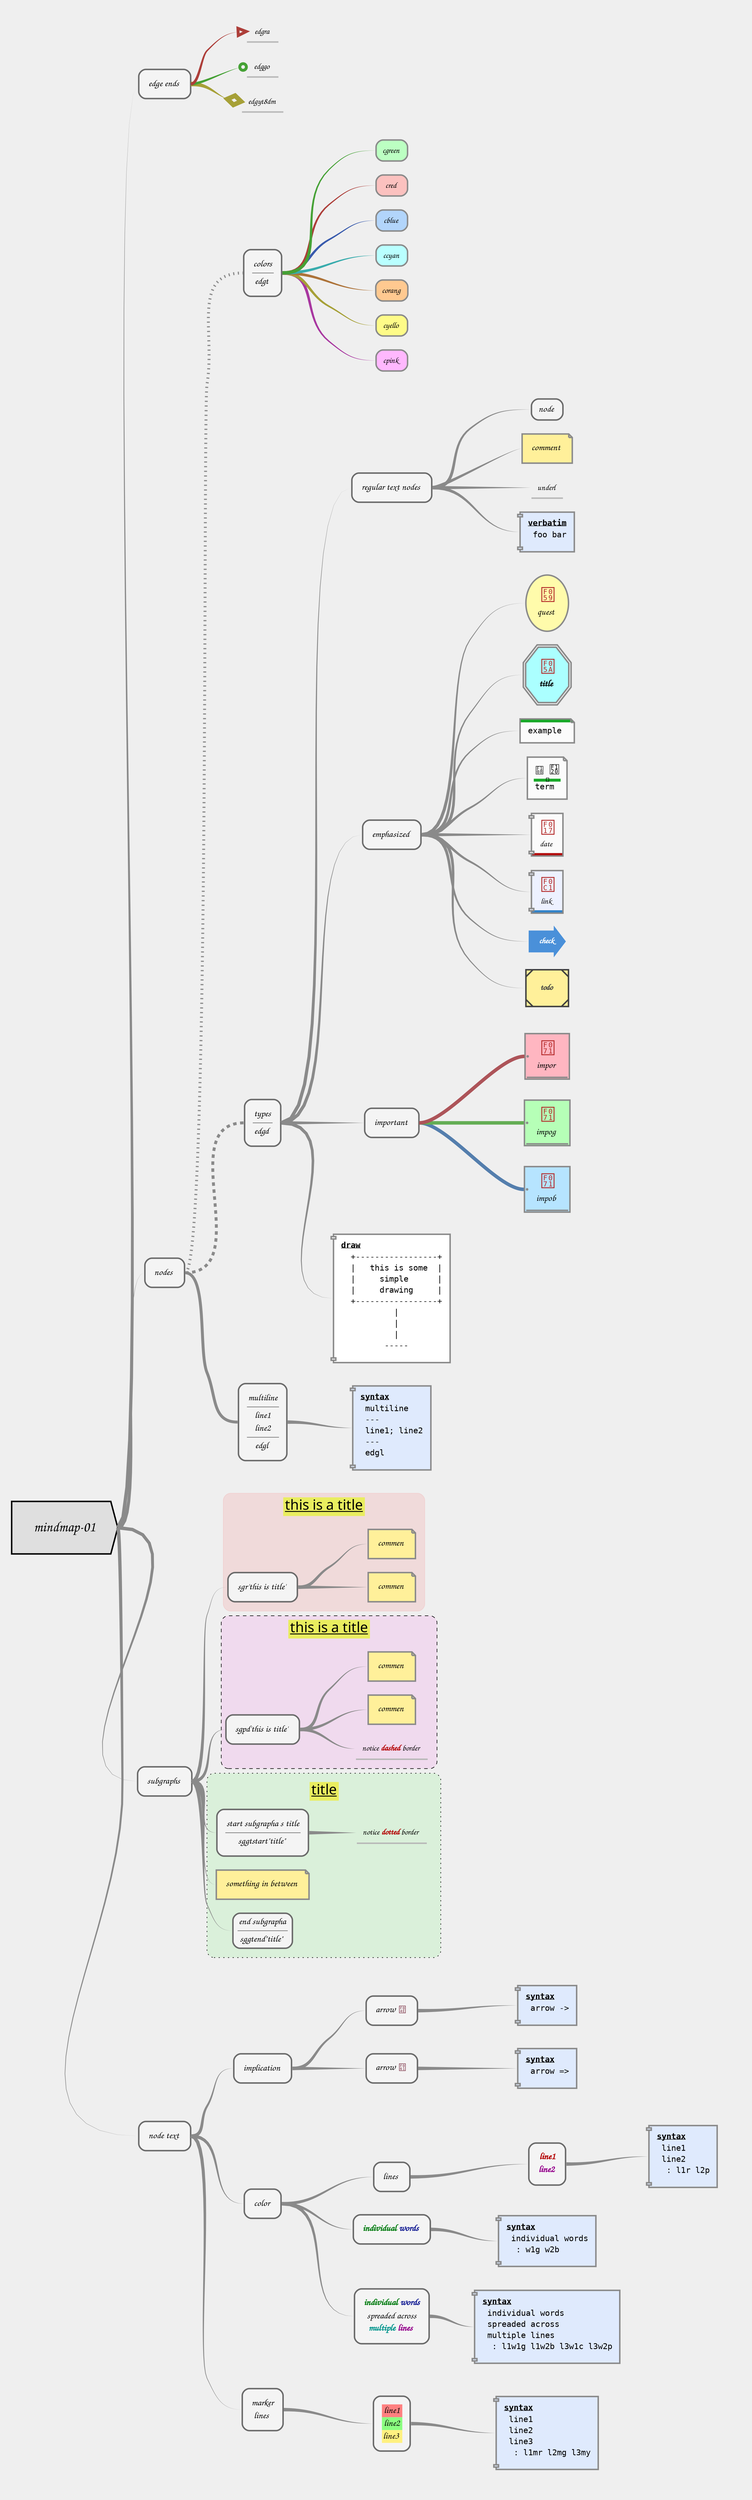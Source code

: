 digraph G {

	nodesep="0.1";
	newrank="true";
	compound="false";
	splines="true";
	ordering=out;
	rankdir=LR;
	ranksep=0.1;
	bgcolor="#efefef";

	node[fontname="Comic Sans MS" fontsize=14 fontcolor="#000000" color="#000000" gradientangle="90" penwidth=2.5];
	edge[arrowhead=none color="#8a8a8a" minlen=3 style=tapered penwidth=6 dir=forward arrowtail=none fontname="Comic Sans MS Bold" fontsize="16" fontcolor="#151e94"];

// mindmap-01
	subgraph cluster000 {

		style=radial;
		ordering=out;
		fillcolor="#efefef";
		color="#efefef";

		node1[fontsize="24" margin="0.5" shape=cds style=radial color="#000000" fillcolor="#dfdfdf" gradientangle="90" label=<<TABLE CELLBORDER="0" CELLSPACING="0" BORDER="0"><TR><TD>mindmap-01</TD></TR></TABLE>>];
		subgraph cluster104 {
			style = invis;
			subgraph cluster10403 {
				style = invis;
				subgraph cluster1040301 {
					style = invis;
					subgraph cluster104030101 {
						style = invis;
						node104030101[shape=component fontname="Dejavu Sans Mono" style="radial" margin="0.15,0.15" fillcolor="#dfeafd" color="#8a8a8a" label=<<TABLE CELLBORDER="0" CELLSPACING="0" BORDER="0"><TR><TD ALIGN="left"><B><U><FONT>syntax</FONT></U></B></TD></TR><TR><TD ALIGN="left"> line1</TD></TR><TR><TD ALIGN="left"> line2</TD></TR><TR><TD ALIGN="left"> line3</TD></TR><TR><TD ALIGN="left">  :&nbsp;l1mr&nbsp;l2mg&nbsp;l3my</TD></TR><TR><TD ALIGN="left"></TD></TR><TR><TD ALIGN="left"></TD></TR></TABLE>>];
					}
					node1040301[shape=box margin="0.2,0.2" style="rounded,radial" fontsize="16" fillcolor="#f4f4f4" color="#6a6a6a" label=<<TABLE CELLBORDER="0" CELLSPACING="0" BORDER="0"><TR><TD BGCOLOR="#FF8080">line1</TD></TR><TR><TD BGCOLOR="#8BFF80">line2</TD></TR><TR><TD BGCOLOR="#FFF180">line3&nbsp;</TD></TR></TABLE>>];
				}
				node10403[shape=box margin="0.2,0.2" style="rounded,radial" fontsize="16" fillcolor="#f4f4f4" color="#6a6a6a" label=<<TABLE CELLBORDER="0" CELLSPACING="0" BORDER="0"><TR><TD>marker</TD></TR><TR><TD>lines&nbsp;</TD></TR></TABLE>>];
			}
			subgraph cluster10402 {
				style = invis;
				subgraph cluster1040203 {
					style = invis;
					subgraph cluster104020301 {
						style = invis;
						node104020301[shape=component fontname="Dejavu Sans Mono" style="radial" margin="0.15,0.15" fillcolor="#dfeafd" color="#8a8a8a" label=<<TABLE CELLBORDER="0" CELLSPACING="0" BORDER="0"><TR><TD ALIGN="left"><B><U><FONT>syntax</FONT></U></B></TD></TR><TR><TD ALIGN="left"> individual&nbsp;words</TD></TR><TR><TD ALIGN="left"> spreaded&nbsp;across</TD></TR><TR><TD ALIGN="left"> multiple&nbsp;lines</TD></TR><TR><TD ALIGN="left">  :&nbsp;l1w1g&nbsp;l1w2b&nbsp;l3w1c&nbsp;l3w2p</TD></TR><TR><TD ALIGN="left"></TD></TR><TR><TD ALIGN="left"></TD></TR></TABLE>>];
					}
					node1040203[shape=box margin="0.2,0.2" style="rounded,radial" fontsize="16" fillcolor="#f4f4f4" color="#6a6a6a" label=<<TABLE CELLBORDER="0" CELLSPACING="0" BORDER="0"><TR><TD><B><FONT COLOR="#027b10">individual</FONT></B>&nbsp;<B><FONT COLOR="#151e94">words</FONT></B></TD></TR><TR><TD>spreaded&nbsp;across</TD></TR><TR><TD><B><FONT COLOR="#00948c">multiple</FONT></B>&nbsp;<B><FONT COLOR="#94008b">lines</FONT></B>&nbsp;</TD></TR></TABLE>>];
				}
				subgraph cluster1040202 {
					style = invis;
					subgraph cluster104020201 {
						style = invis;
						node104020201[shape=component fontname="Dejavu Sans Mono" style="radial" margin="0.15,0.15" fillcolor="#dfeafd" color="#8a8a8a" label=<<TABLE CELLBORDER="0" CELLSPACING="0" BORDER="0"><TR><TD ALIGN="left"><B><U><FONT>syntax</FONT></U></B></TD></TR><TR><TD ALIGN="left"> individual&nbsp;words</TD></TR><TR><TD ALIGN="left">  :&nbsp;w1g&nbsp;w2b</TD></TR><TR><TD ALIGN="left"></TD></TR><TR><TD ALIGN="left"></TD></TR></TABLE>>];
					}
					node1040202[shape=box margin="0.2,0.2" style="rounded,radial" fontsize="16" fillcolor="#f4f4f4" color="#6a6a6a" label=<<TABLE CELLBORDER="0" CELLSPACING="0" BORDER="0"><TR><TD><B><FONT COLOR="#027b10">individual</FONT></B>&nbsp;<B><FONT COLOR="#151e94">words</FONT></B>&nbsp;</TD></TR></TABLE>>];
				}
				subgraph cluster1040201 {
					style = invis;
					subgraph cluster104020101 {
						style = invis;
						subgraph cluster10402010101 {
							style = invis;
							node10402010101[shape=component fontname="Dejavu Sans Mono" style="radial" margin="0.15,0.15" fillcolor="#dfeafd" color="#8a8a8a" label=<<TABLE CELLBORDER="0" CELLSPACING="0" BORDER="0"><TR><TD ALIGN="left"><B><U><FONT>syntax</FONT></U></B></TD></TR><TR><TD ALIGN="left"> line1</TD></TR><TR><TD ALIGN="left"> line2</TD></TR><TR><TD ALIGN="left">  :&nbsp;l1r&nbsp;l2p</TD></TR><TR><TD ALIGN="left"></TD></TR><TR><TD ALIGN="left"></TD></TR></TABLE>>];
						}
						node104020101[shape=box margin="0.2,0.2" style="rounded,radial" fontsize="16" fillcolor="#f4f4f4" color="#6a6a6a" label=<<TABLE CELLBORDER="0" CELLSPACING="0" BORDER="0"><TR><TD><B><FONT COLOR="#B30000">line1</FONT></B></TD></TR><TR><TD><B><FONT COLOR="#94008b">line2&nbsp;</FONT></B></TD></TR></TABLE>>];
					}
					node1040201[shape=box margin="0.2,0.2" style="rounded,radial" fontsize="16" fillcolor="#f4f4f4" color="#6a6a6a" label=<<TABLE CELLBORDER="0" CELLSPACING="0" BORDER="0"><TR><TD>lines&nbsp;</TD></TR></TABLE>>];
				}
				node10402[shape=box margin="0.2,0.2" style="rounded,radial" fontsize="16" fillcolor="#f4f4f4" color="#6a6a6a" label=<<TABLE CELLBORDER="0" CELLSPACING="0" BORDER="0"><TR><TD>color&nbsp;</TD></TR></TABLE>>];
			}
			subgraph cluster10401 {
				style = invis;
				subgraph cluster1040102 {
					style = invis;
					subgraph cluster104010201 {
						style = invis;
						node104010201[shape=component fontname="Dejavu Sans Mono" style="radial" margin="0.15,0.15" fillcolor="#dfeafd" color="#8a8a8a" label=<<TABLE CELLBORDER="0" CELLSPACING="0" BORDER="0"><TR><TD ALIGN="left"><B><U><FONT>syntax</FONT></U></B></TD></TR><TR><TD ALIGN="left"> arrow&nbsp;=&gt;</TD></TR><TR><TD ALIGN="left"></TD></TR><TR><TD ALIGN="left"></TD></TR></TABLE>>];
					}
					node1040102[shape=box margin="0.2,0.2" style="rounded,radial" fontsize="16" fillcolor="#f4f4f4" color="#6a6a6a" label=<<TABLE CELLBORDER="0" CELLSPACING="0" BORDER="0"><TR><TD>arrow&nbsp;<FONT FACE="FontAwesome" POINT-SIZE="13" COLOR="#6E1B31">&#xf061;</FONT>&nbsp;</TD></TR></TABLE>>];
				}
				subgraph cluster1040101 {
					style = invis;
					subgraph cluster104010101 {
						style = invis;
						node104010101[shape=component fontname="Dejavu Sans Mono" style="radial" margin="0.15,0.15" fillcolor="#dfeafd" color="#8a8a8a" label=<<TABLE CELLBORDER="0" CELLSPACING="0" BORDER="0"><TR><TD ALIGN="left"><B><U><FONT>syntax</FONT></U></B></TD></TR><TR><TD ALIGN="left"> arrow&nbsp;-&gt;</TD></TR><TR><TD ALIGN="left"></TD></TR><TR><TD ALIGN="left"></TD></TR></TABLE>>];
					}
					node1040101[shape=box margin="0.2,0.2" style="rounded,radial" fontsize="16" fillcolor="#f4f4f4" color="#6a6a6a" label=<<TABLE CELLBORDER="0" CELLSPACING="0" BORDER="0"><TR><TD>arrow&nbsp;<FONT FACE="FontAwesome" POINT-SIZE="13" COLOR="#6E1B31">&#xf04e;</FONT>&nbsp;</TD></TR></TABLE>>];
				}
				node10401[shape=box margin="0.2,0.2" style="rounded,radial" fontsize="16" fillcolor="#f4f4f4" color="#6a6a6a" label=<<TABLE CELLBORDER="0" CELLSPACING="0" BORDER="0"><TR><TD>implication&nbsp;</TD></TR></TABLE>>];
			}
			node104[shape=box margin="0.2,0.2" style="rounded,radial" fontsize="16" fillcolor="#f4f4f4" color="#6a6a6a" label=<<TABLE CELLBORDER="0" CELLSPACING="0" BORDER="0"><TR><TD>node&nbsp;text&nbsp;</TD></TR></TABLE>>];
		}
		subgraph cluster103 {
			style = invis;
			subgraph clustercolored10305 {
				style = "dotted, rounded";
				color = "#000000";
				bgcolor = "#00FF0016";
			subgraph cluster10305 {
				style = invis;
				node10305[shape=box style="rounded,radial" fontsize="16" fillcolor="#f4f4f4" color="#6a6a6a" label=<<TABLE CELLBORDER="0" CELLSPACING="0" BORDER="0"><TR><TD>end&nbsp;subgrapha</TD></TR><TR><TD></TD></TR><HR/><TR><TD></TD></TR><TR><TD>sggtend"title"&nbsp;</TD></TR></TABLE>>];
			}
			subgraph cluster10304 {
				style = invis;
				node10304[shape=note fontname="Comic Sans MS" fontsize="16" margin="0.2" style="radial" fillcolor="#FFF09A" color="#8a8a8a" label=<<I><TABLE CELLBORDER="0" CELLSPACING="0" BORDER="0"><TR><TD>something&nbsp;in&nbsp;between&nbsp;</TD></TR></TABLE></I>>];
			}
			subgraph cluster10303 {
				style = invis;
			fontname = "Balsamiq Sans";
				fontsize = "24";

				subgraph cluster1030301 {
					style = invis;
					node1030301[color="#b8b8b8" fontcolor="#000000" shape=underline  label=<<TABLE CELLBORDER="0" CELLSPACING="0" BORDER="0"><TR><TD>notice&nbsp;<B><FONT COLOR="#B30000">dotted</FONT></B>&nbsp;border&nbsp;</TD></TR></TABLE>>];
				}
				node10303[shape=box margin="0.2,0.2" style="rounded,radial" fontsize="16" fillcolor="#f4f4f4" color="#6a6a6a" label=<<TABLE CELLBORDER="0" CELLSPACING="0" BORDER="0"><TR><TD>start&nbsp;subgrapha&nbsp;s&nbsp;title</TD></TR><TR><TD></TD></TR><HR/><TR><TD></TD></TR><TR><TD>sggtstart"title"&nbsp;</TD></TR></TABLE>>];
			label = <<TABLE CELLBORDER="0" CELLPADDING="3" CELLSPACING="3" BORDER="0"><TR><TD BGCOLOR="#E9ED5F" COLOR="#000000"><U>title</U></TD></TR></TABLE>>
			}
			}
			subgraph cluster10302 {
				style = "dashed, rounded";
				color = "#000000";
				bgcolor = "#FF00EA16"
			fontname = "Balsamiq Sans";
				fontsize = "24";

				subgraph cluster1030203 {
					style = invis;
					node1030203[shape=underline fontcolor="#000000" color="#b8b8b8" label=<<TABLE CELLBORDER="0" CELLSPACING="0" BORDER="0"><TR><TD>notice&nbsp;<B><FONT COLOR="#B30000">dashed</FONT></B>&nbsp;border&nbsp;</TD></TR></TABLE>>];
				}
				subgraph cluster1030202 {
					style = invis;
					node1030202[shape=note fontname="Comic Sans MS" fontsize="16" margin="0.2" style="radial" fillcolor="#FFF09A" color="#8a8a8a" label=<<I><TABLE CELLBORDER="0" CELLSPACING="0" BORDER="0"><TR><TD>commen&nbsp;</TD></TR></TABLE></I>>];
				}
				subgraph cluster1030201 {
					style = invis;
					node1030201[shape=note fontname="Comic Sans MS" fontsize="16" margin="0.2" style="radial" fillcolor="#FFF09A" color="#8a8a8a" label=<<I><TABLE CELLBORDER="0" CELLSPACING="0" BORDER="0"><TR><TD>commen&nbsp;</TD></TR></TABLE></I>>];
				}
				node10302[shape=box margin="0.2,0.2" style="rounded,radial" fontsize="16" fillcolor="#f4f4f4" color="#6a6a6a" label=<<TABLE CELLBORDER="0" CELLSPACING="0" BORDER="0"><TR><TD>sgpd'this&nbsp;is&nbsp;title'&nbsp;</TD></TR></TABLE>>];
			label = <<TABLE CELLBORDER="0" CELLPADDING="3" CELLSPACING="3" BORDER="0"><TR><TD BGCOLOR="#E9ED5F" COLOR="#000000"><U>this is a title</U></TD></TR></TABLE>>
			}
			subgraph cluster10301 {
				style = " rounded";
				color = "#FF000016";
				bgcolor = "#FF000016"
			fontname = "Balsamiq Sans";
				fontsize = "24";

				subgraph cluster1030102 {
					style = invis;
					node1030102[shape=note fontname="Comic Sans MS" fontsize="16" margin="0.2" style="radial" fillcolor="#FFF09A" color="#8a8a8a" label=<<I><TABLE CELLBORDER="0" CELLSPACING="0" BORDER="0"><TR><TD>commen&nbsp;</TD></TR></TABLE></I>>];
				}
				subgraph cluster1030101 {
					style = invis;
					node1030101[shape=note fontname="Comic Sans MS" fontsize="16" margin="0.2" style="radial" fillcolor="#FFF09A" color="#8a8a8a" label=<<I><TABLE CELLBORDER="0" CELLSPACING="0" BORDER="0"><TR><TD>commen&nbsp;</TD></TR></TABLE></I>>];
				}
				node10301[shape=box margin="0.2,0.2" style="rounded,radial" fontsize="16" fillcolor="#f4f4f4" color="#6a6a6a" label=<<TABLE CELLBORDER="0" CELLSPACING="0" BORDER="0"><TR><TD>sgr'this&nbsp;is&nbsp;title'&nbsp;</TD></TR></TABLE>>];
			label = <<TABLE CELLBORDER="0" CELLPADDING="3" CELLSPACING="3" BORDER="0"><TR><TD BGCOLOR="#E9ED5F" COLOR="#000000"><U>this is a title</U></TD></TR></TABLE>>
			}
			node103[shape=box margin="0.2,0.2" style="rounded,radial" fontsize="16" fillcolor="#f4f4f4" color="#6a6a6a" label=<<TABLE CELLBORDER="0" CELLSPACING="0" BORDER="0"><TR><TD>subgraphs&nbsp;</TD></TR></TABLE>>];
		}
		subgraph cluster102 {
			style = invis;
			subgraph cluster10203 {
				style = invis;
				subgraph cluster1020301 {
					style = invis;
					node1020301[shape=component fontname="Dejavu Sans Mono" style="radial" margin="0.15,0.15" fillcolor="#dfeafd" color="#8a8a8a" label=<<TABLE CELLBORDER="0" CELLSPACING="0" BORDER="0"><TR><TD ALIGN="left"><B><U><FONT>syntax</FONT></U></B></TD></TR><TR><TD ALIGN="left"> multiline</TD></TR><TR><TD ALIGN="left"> ---</TD></TR><TR><TD ALIGN="left"> line1;&nbsp;line2</TD></TR><TR><TD ALIGN="left"> ---</TD></TR><TR><TD ALIGN="left"> edgl</TD></TR><TR><TD ALIGN="left"></TD></TR><TR><TD ALIGN="left"></TD></TR></TABLE>>];
				}
				node10203[shape=box margin="0.2,0.2" style="rounded,radial" fontsize="16" fillcolor="#f4f4f4" color="#6a6a6a" label=<<TABLE CELLBORDER="0" CELLSPACING="0" BORDER="0"><TR><TD>multiline</TD></TR><TR><TD></TD></TR><HR/><TR><TD></TD></TR><TR><TD>line1</TD></TR><TR><TD>line2</TD></TR><TR><TD></TD></TR><HR/><TR><TD></TD></TR><TR><TD>edgl&nbsp;</TD></TR></TABLE>>];
			}
			subgraph cluster10202 {
				style = invis;
				subgraph cluster1020204 {
					style = invis;
					node1020204[shape=component fontname="Dejavu Sans Mono" style="radial" margin="0.15,0.15" fillcolor="#ffffff" color="#8a8a8a" label=<<TABLE CELLBORDER="0" CELLSPACING="0" BORDER="0"><TR><TD ALIGN="left"><B><U><FONT>draw</FONT></U></B></TD></TR><TR><TD ALIGN="left">  +-----------------+</TD></TR><TR><TD ALIGN="left">  |&nbsp;  this&nbsp;is&nbsp;some&nbsp; |</TD></TR><TR><TD ALIGN="left">  |&nbsp;    simple&nbsp;     |</TD></TR><TR><TD ALIGN="left">  |&nbsp;    drawing&nbsp;    |</TD></TR><TR><TD ALIGN="left">  +-----------------+</TD></TR><TR><TD ALIGN="left">           |</TD></TR><TR><TD ALIGN="left">           |</TD></TR><TR><TD ALIGN="left">           |</TD></TR><TR><TD ALIGN="left">         -----</TD></TR><TR><TD ALIGN="left"></TD></TR><TR><TD ALIGN="left"></TD></TR></TABLE>>];
				}
				subgraph cluster1020203 {
					style = invis;
					subgraph cluster102020303 {
						style = invis;
						node102020303[shape=signature fontsize="16" margin="0.25" style="radial" fillcolor="#b6e4ff" color="#8a8a8a" label=<<TABLE CELLBORDER="0" CELLSPACING="0" BORDER="0"><TR><TD><FONT FACE="FontAwesome" COLOR="#B32727" POINT-SIZE="25">&#xf071;</FONT></TD></TR><TR><TD>impob&nbsp;</TD></TR></TABLE>>];
					}
					subgraph cluster102020302 {
						style = invis;
						node102020302[shape=signature fontsize="16" margin="0.25" style="radial" fillcolor="#b6ffb7" color="#8a8a8a" label=<<TABLE CELLBORDER="0" CELLSPACING="0" BORDER="0"><TR><TD><FONT FACE="FontAwesome" COLOR="#B32727" POINT-SIZE="25">&#xf071;</FONT></TD></TR><TR><TD>impog&nbsp;</TD></TR></TABLE>>];
					}
					subgraph cluster102020301 {
						style = invis;
						node102020301[shape=signature fontsize="16" margin="0.25" style="radial" fillcolor="#ffb6c1" color="#8a8a8a" label=<<TABLE CELLBORDER="0" CELLSPACING="0" BORDER="0"><TR><TD><FONT FACE="FontAwesome" COLOR="#B32727" POINT-SIZE="25">&#xf071;</FONT></TD></TR><TR><TD>impor&nbsp;</TD></TR></TABLE>>];
					}
					node1020203[shape=box margin="0.2,0.2" style="rounded,radial" fontsize="16" fillcolor="#f4f4f4" color="#6a6a6a" label=<<TABLE CELLBORDER="0" CELLSPACING="0" BORDER="0"><TR><TD>important&nbsp;</TD></TR></TABLE>>];
				}
				subgraph cluster1020202 {
					style = invis;
					subgraph cluster102020208 {
						style = invis;
						node102020208[shape=box fontcolor="#000000" margin="0.30" style="filled, diagonals" fillcolor="#FFF09A" fontcolor="#404040" color="#404040" label=<<B><TABLE CELLBORDER="0" CELLSPACING="0" BORDER="0"><TR><TD>todo&nbsp;</TD></TR></TABLE></B>>];
					}
					subgraph cluster102020207 {
						style = invis;
						node102020207[shape=rarrow fontcolor="#000000" margin="0.20" style="filled" fillcolor="#4A90D9" fontcolor="#ffffff" color="#4A90D9" label=<<B><TABLE CELLBORDER="0" CELLSPACING="0" BORDER="0"><TR><TD>check&nbsp;</TD></TR></TABLE></B>>];
					}
					subgraph cluster102020206 {
						style = invis;
						node102020206[shape=component gradientangle="270" style="filled" margin="0.15,0.15,0.15" fillcolor="#edf1ff;0.93:#3283c9" color="#8a8a8a" label=<<TABLE CELLBORDER="0" CELLSPACING="0" BORDER="0"><TR><TD><FONT FACE="FontAwesome" COLOR="#B32727" POINT-SIZE="25">&#xf0c1;</FONT></TD></TR><TR><TD>link&nbsp;</TD></TR></TABLE>>];
					}
					subgraph cluster102020205 {
						style = invis;
						node102020205[shape=component gradientangle="270" style="filled" margin="0.15,0.15,0.15" fillcolor="#fbfbfb;0.93:#B30E0E" color="#8a8a8a" label=<<TABLE CELLBORDER="0" CELLSPACING="0" BORDER="0"><TR><TD><FONT FACE="FontAwesome" COLOR="#B32727" POINT-SIZE="25">&#xf017;</FONT></TD></TR><TR><TD>date&nbsp;</TD></TR></TABLE>>];
					}
					subgraph cluster102020204 {
						style = invis;
						node102020204[shape=note fontname="Dejavu Sans Mono" gradientangle="270" style="filled" margin="0.15,0.15" fillcolor="#fbfbfb" color="#8a8a8a" label=<<TABLE CELLBORDER="0" CELLSPACING="0" BORDER="0"><TR><TD><FONT FACE="FontAwesome" COLOR="#000000" POINT-SIZE="15">&#xf108;</FONT>&nbsp;<FONT FACE="FontAwesome" COLOR="#000000" POINT-SIZE="20">&#xf120;</FONT></TD></TR><TR><TD BGCOLOR="#18A828"><FONT FACE="FontAwesome" COLOR="#000000" POINT-SIZE="1">&#xf120;</FONT></TD></TR><TR><TD ALIGN="left">term&nbsp;</TD></TR></TABLE>>];
					}
					subgraph cluster102020203 {
						style = invis;
						node102020203[shape=note fontname="Dejavu Sans Mono" gradientangle="270" style="filled" margin="0.15,0.15" fillcolor="#18A828;0.15:#fbfbfb" color="#8a8a8a" label=<<TABLE CELLBORDER="0" CELLSPACING="0" BORDER="0"><TR><TD ALIGN="left">example&nbsp;</TD></TR></TABLE>>];
					}
					subgraph cluster102020202 {
						style = invis;
						node102020202[shape=doubleoctagon fontname="Comic Sans MS Bold" fontsize="16" style="radial" fillcolor="#abffff" color="#8a8a8a" label=<<TABLE CELLBORDER="0" CELLSPACING="0" BORDER="0"><TR><TD><FONT FACE="FontAwesome" COLOR="#B32727" POINT-SIZE="25">&#xf05a;</FONT></TD></TR><TR><TD>title&nbsp;</TD></TR></TABLE>>];
					}
					subgraph cluster102020201 {
						style = invis;
						node102020201[shape=oval fontname="Comic Sans MS" fontsize="16" margin="0.1" style="radial" fillcolor="#fffbab" color="#8a8a8a" label=<<TABLE CELLBORDER="0" CELLSPACING="0" BORDER="0"><TR><TD><FONT FACE="FontAwesome" COLOR="#B32727" POINT-SIZE="25">&#xf059;</FONT></TD></TR><TR><TD>quest&nbsp;</TD></TR></TABLE>>];
					}
					node1020202[shape=box margin="0.2,0.2" style="rounded,radial" fontsize="16" fillcolor="#f4f4f4" color="#6a6a6a" label=<<TABLE CELLBORDER="0" CELLSPACING="0" BORDER="0"><TR><TD>emphasized&nbsp;</TD></TR></TABLE>>];
				}
				subgraph cluster1020201 {
					style = invis;
					subgraph cluster102020104 {
						style = invis;
						node102020104[shape=component fontname="Dejavu Sans Mono" style="radial" margin="0.15,0.15" fillcolor="#dfeafd" color="#8a8a8a" label=<<TABLE CELLBORDER="0" CELLSPACING="0" BORDER="0"><TR><TD ALIGN="left"><B><U><FONT>verbatim</FONT></U></B></TD></TR><TR><TD ALIGN="left"> foo&nbsp;bar</TD></TR><TR><TD ALIGN="left"></TD></TR><TR><TD ALIGN="left"></TD></TR></TABLE>>];
					}
					subgraph cluster102020103 {
						style = invis;
						node102020103[color="#b8b8b8" fontcolor="#000000" shape=underline  label=<<TABLE CELLBORDER="0" CELLSPACING="0" BORDER="0"><TR><TD>underl&nbsp;</TD></TR></TABLE>>];
					}
					subgraph cluster102020102 {
						style = invis;
						node102020102[shape=note fontname="Comic Sans MS" fontsize="16" margin="0.2" style="radial" fillcolor="#FFF09A" color="#8a8a8a" label=<<I><TABLE CELLBORDER="0" CELLSPACING="0" BORDER="0"><TR><TD>comment&nbsp;</TD></TR></TABLE></I>>];
					}
					subgraph cluster102020101 {
						style = invis;
						node102020101[shape=box style="rounded,radial" fontsize="16" fillcolor="#f4f4f4" color="#6a6a6a" label=<<TABLE CELLBORDER="0" CELLSPACING="0" BORDER="0"><TR><TD>node&nbsp;</TD></TR></TABLE>>];
					}
					node1020201[shape=box margin="0.2,0.2" style="rounded,radial" fontsize="16" fillcolor="#f4f4f4" color="#6a6a6a" label=<<TABLE CELLBORDER="0" CELLSPACING="0" BORDER="0"><TR><TD>regular&nbsp;text&nbsp;nodes&nbsp;</TD></TR></TABLE>>];
				}
				node10202[shape=box margin="0.2,0.2" style="rounded,radial" fontsize="16" fillcolor="#f4f4f4" color="#6a6a6a" label=<<TABLE CELLBORDER="0" CELLSPACING="0" BORDER="0"><TR><TD>types</TD></TR><TR><TD></TD></TR><HR/><TR><TD></TD></TR><TR><TD>edgd&nbsp;</TD></TR></TABLE>>];
			}
			subgraph cluster10201 {
				style = invis;
				subgraph cluster1020107 {
					style = invis;
					node1020107[shape=box style="rounded,radial" fillcolor="#ffb8fe" color="#8a8a8a" label=<<TABLE CELLBORDER="0" CELLSPACING="0" BORDER="0"><TR><TD>cpink&nbsp;</TD></TR></TABLE>>];
				}
				subgraph cluster1020106 {
					style = invis;
					node1020106[shape=box style="rounded,radial" fillcolor="#fefb88" color="#8a8a8a" label=<<TABLE CELLBORDER="0" CELLSPACING="0" BORDER="0"><TR><TD>cyello&nbsp;</TD></TR></TABLE>>];
				}
				subgraph cluster1020105 {
					style = invis;
					node1020105[shape=box style="rounded,radial" fillcolor="#ffc990" color="#8a8a8a" label=<<TABLE CELLBORDER="0" CELLSPACING="0" BORDER="0"><TR><TD>corang&nbsp;</TD></TR></TABLE>>];
				}
				subgraph cluster1020104 {
					style = invis;
					node1020104[shape=box style="rounded,radial" fillcolor="#b9ffff" color="#8a8a8a" label=<<TABLE CELLBORDER="0" CELLSPACING="0" BORDER="0"><TR><TD>ccyan&nbsp;</TD></TR></TABLE>>];
				}
				subgraph cluster1020103 {
					style = invis;
					node1020103[shape=box style="rounded,radial" fillcolor="#b2d5fb" color="#8a8a8a" label=<<TABLE CELLBORDER="0" CELLSPACING="0" BORDER="0"><TR><TD>cblue&nbsp;</TD></TR></TABLE>>];
				}
				subgraph cluster1020102 {
					style = invis;
					node1020102[shape=box style="rounded,radial" fillcolor="#fbc1bf" color="#8a8a8a" label=<<TABLE CELLBORDER="0" CELLSPACING="0" BORDER="0"><TR><TD>cred&nbsp;</TD></TR></TABLE>>];
				}
				subgraph cluster1020101 {
					style = invis;
					node1020101[shape=box style="rounded,radial" fillcolor="#bcffc2" color="#8a8a8a" label=<<TABLE CELLBORDER="0" CELLSPACING="0" BORDER="0"><TR><TD>cgreen&nbsp;</TD></TR></TABLE>>];
				}
				node10201[shape=box margin="0.2,0.2" style="rounded,radial" fontsize="16" fillcolor="#f4f4f4" color="#6a6a6a" label=<<TABLE CELLBORDER="0" CELLSPACING="0" BORDER="0"><TR><TD>colors</TD></TR><TR><TD></TD></TR><HR/><TR><TD></TD></TR><TR><TD>edgt&nbsp;</TD></TR></TABLE>>];
			}
			node102[shape=box margin="0.2,0.2" style="rounded,radial" fontsize="16" fillcolor="#f4f4f4" color="#6a6a6a" label=<<TABLE CELLBORDER="0" CELLSPACING="0" BORDER="0"><TR><TD>nodes&nbsp;</TD></TR></TABLE>>];
		}
		subgraph cluster101 {
			style = invis;
			subgraph cluster10103 {
				style = invis;
				node10103[shape=underline fontcolor="#000000" color="#b8b8b8" label=<<TABLE CELLBORDER="0" CELLSPACING="0" BORDER="0"><TR><TD>edgyt8dm&nbsp;</TD></TR></TABLE>>];
			}
			subgraph cluster10102 {
				style = invis;
				node10102[shape=underline fontcolor="#000000" color="#b8b8b8" label=<<TABLE CELLBORDER="0" CELLSPACING="0" BORDER="0"><TR><TD>edggo&nbsp;</TD></TR></TABLE>>];
			}
			subgraph cluster10101 {
				style = invis;
				node10101[shape=underline fontcolor="#000000" color="#b8b8b8" label=<<TABLE CELLBORDER="0" CELLSPACING="0" BORDER="0"><TR><TD>edgra&nbsp;</TD></TR></TABLE>>];
			}
			node101[shape=box margin="0.2,0.2" style="rounded,radial" fontsize="16" fillcolor="#f4f4f4" color="#6a6a6a" label=<<TABLE CELLBORDER="0" CELLSPACING="0" BORDER="0"><TR><TD>edge&nbsp;ends&nbsp;</TD></TR></TABLE>>];
		}


					node1040301:e -> node104030101:w;
				node10403:e -> node1040301:w;
			node104:e -> node10403:w;
					node1040203:e -> node104020301:w;
				node10402:e -> node1040203:w;
					node1040202:e -> node104020201:w;
				node10402:e -> node1040202:w;
						node104020101:e -> node10402010101:w;
					node1040201:e -> node104020101:w;
				node10402:e -> node1040201:w;
			node104:e -> node10402:w;
					node1040102:e -> node104010201:w;
				node10401:e -> node1040102:w;
					node1040101:e -> node104010101:w;
				node10401:e -> node1040101:w;
			node104:e -> node10401:w;
		node1:e -> node104:w;
			node103:e -> node10305:w;
			node103:e -> node10304:w;
				node10303:e -> node1030301:w;
			node103:e -> node10303:w;
				node10302:e -> node1030203:w;
				node10302:e -> node1030202:w;
				node10302:e -> node1030201:w;
			node103:e -> node10302:w;
				node10301:e -> node1030102:w;
				node10301:e -> node1030101:w;
			node103:e -> node10301:w;
		node1:e -> node103:w;
				node10203:e -> node1020301:w;
			node102:e -> node10203:w[ style="bold" arrowsize="1.414214" penwidth="5"];
				node10202:e -> node1020204:w;
					node1020203:e -> node102020303:w[style="bold" color="#547EAD"];
					node1020203:e -> node102020302:w[style="bold" color="#64AD54"];
					node1020203:e -> node102020301:w[style="bold" color="#AD5459"];
				node10202:e -> node1020203:w;
					node1020202:e -> node102020208:w;
					node1020202:e -> node102020207:w;
					node1020202:e -> node102020206:w;
					node1020202:e -> node102020205:w;
					node1020202:e -> node102020204:w;
					node1020202:e -> node102020203:w;
					node1020202:e -> node102020202:w;
					node1020202:e -> node102020201:w;
				node10202:e -> node1020202:w;
					node1020201:e -> node102020104:w;
					node1020201:e -> node102020103:w;
					node1020201:e -> node102020102:w;
					node1020201:e -> node102020101:w;
				node10202:e -> node1020201:w;
			node102:e -> node10202:w[ style="dashed" arrowsize="1.414214" penwidth="5"];
				node10201:e -> node1020107:w[color="#A837A0"];
				node10201:e -> node1020106:w[color="#A6A037"];
				node10201:e -> node1020105:w[color="#AD7339"];
				node10201:e -> node1020104:w[color="#39ACAD"];
				node10201:e -> node1020103:w[color="#395BAD"];
				node10201:e -> node1020102:w[color="#AD3E39"];
				node10201:e -> node1020101:w[color="#45A135"];
			node102:e -> node10201:w[ style="dotted" arrowsize="1.414214" penwidth="5"];
		node1:e -> node102:w;
			node101:e -> node10103:w[ color="#A6A037" arrowsize="2.000000" penwidth="8" arrowhead="odiamond"];
			node101:e -> node10102:w[ color="#45A135" arrowsize="1.414214" penwidth="5" arrowhead="odot"];
			node101:e -> node10101:w[ color="#AD3E39" arrowsize="1.414214" penwidth="5" arrowhead="empty"];
		node1:e -> node101:w;
	}
}